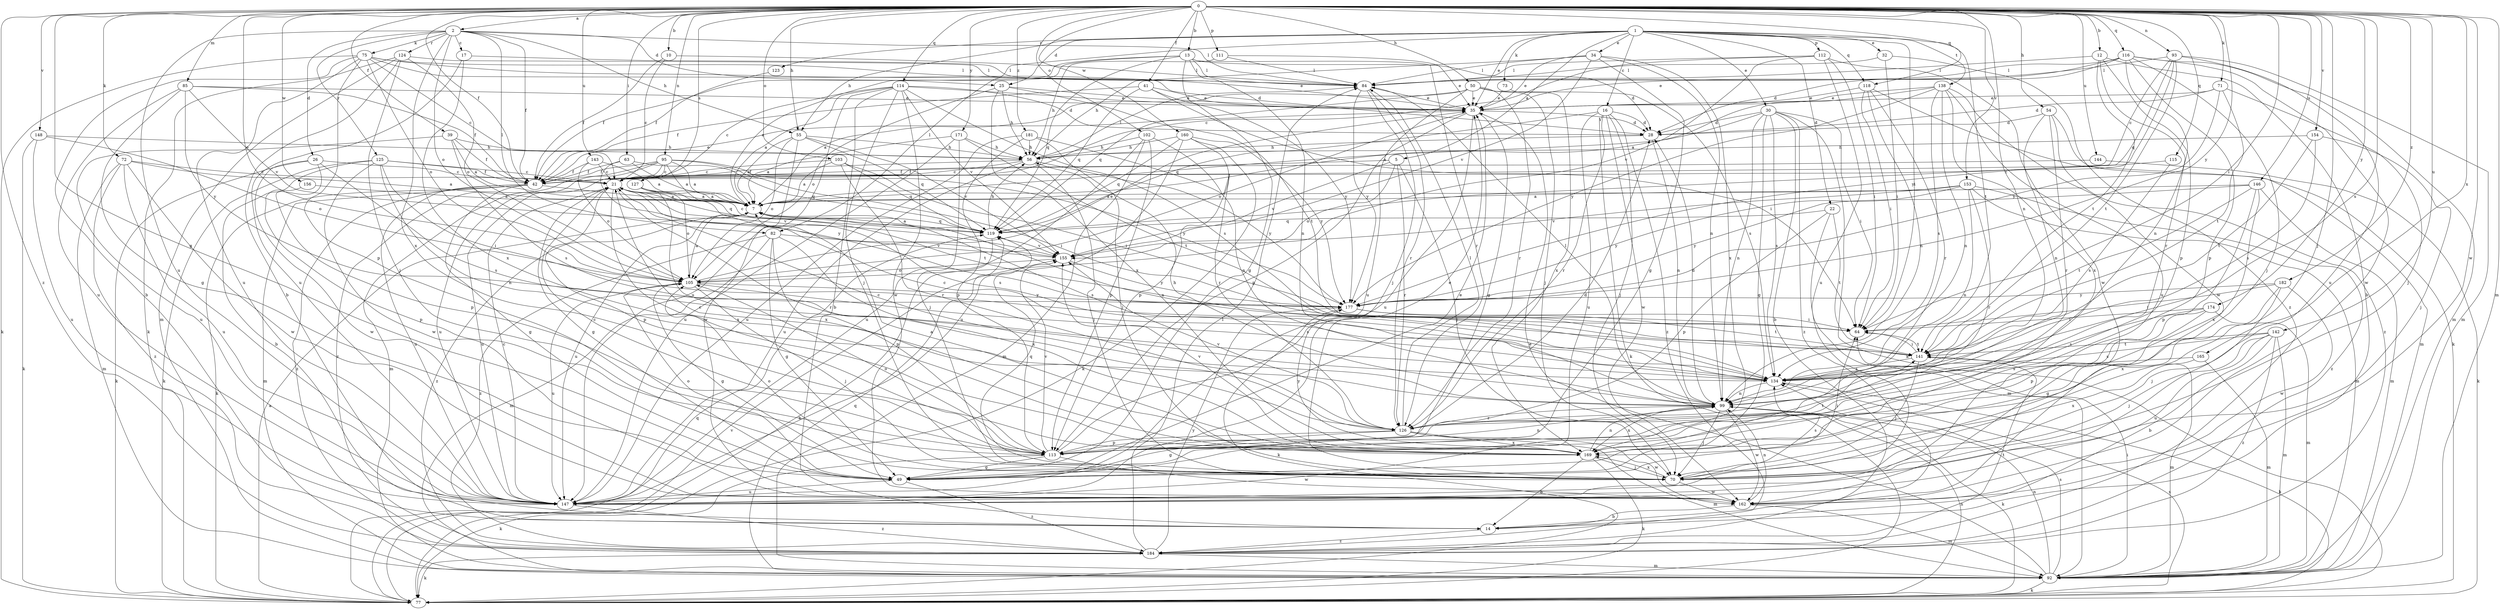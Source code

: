 strict digraph  {
0;
1;
2;
5;
7;
10;
12;
13;
14;
16;
17;
21;
22;
25;
26;
28;
30;
32;
34;
35;
39;
41;
42;
49;
50;
54;
55;
56;
63;
64;
70;
71;
72;
73;
75;
77;
82;
84;
85;
92;
93;
95;
99;
102;
103;
105;
111;
112;
113;
114;
115;
116;
118;
119;
123;
124;
125;
126;
127;
134;
138;
141;
142;
143;
144;
146;
147;
148;
153;
154;
155;
156;
160;
162;
165;
169;
171;
174;
177;
181;
182;
184;
0 -> 2  [label=a];
0 -> 10  [label=b];
0 -> 12  [label=b];
0 -> 13  [label=b];
0 -> 39  [label=f];
0 -> 41  [label=f];
0 -> 42  [label=f];
0 -> 49  [label=g];
0 -> 50  [label=h];
0 -> 54  [label=h];
0 -> 55  [label=h];
0 -> 63  [label=i];
0 -> 64  [label=i];
0 -> 70  [label=j];
0 -> 71  [label=k];
0 -> 72  [label=k];
0 -> 85  [label=m];
0 -> 92  [label=m];
0 -> 93  [label=n];
0 -> 95  [label=n];
0 -> 99  [label=n];
0 -> 102  [label=o];
0 -> 103  [label=o];
0 -> 105  [label=o];
0 -> 111  [label=p];
0 -> 114  [label=q];
0 -> 115  [label=q];
0 -> 116  [label=q];
0 -> 118  [label=q];
0 -> 127  [label=s];
0 -> 134  [label=s];
0 -> 142  [label=u];
0 -> 143  [label=u];
0 -> 144  [label=u];
0 -> 146  [label=u];
0 -> 148  [label=v];
0 -> 153  [label=v];
0 -> 154  [label=v];
0 -> 156  [label=w];
0 -> 160  [label=w];
0 -> 162  [label=w];
0 -> 165  [label=x];
0 -> 171  [label=y];
0 -> 174  [label=y];
0 -> 177  [label=y];
0 -> 181  [label=z];
0 -> 182  [label=z];
0 -> 184  [label=z];
1 -> 5  [label=a];
1 -> 16  [label=c];
1 -> 22  [label=d];
1 -> 25  [label=d];
1 -> 30  [label=e];
1 -> 32  [label=e];
1 -> 34  [label=e];
1 -> 35  [label=e];
1 -> 55  [label=h];
1 -> 64  [label=i];
1 -> 73  [label=k];
1 -> 82  [label=l];
1 -> 112  [label=p];
1 -> 118  [label=q];
1 -> 123  [label=r];
1 -> 138  [label=t];
1 -> 141  [label=t];
2 -> 17  [label=c];
2 -> 25  [label=d];
2 -> 26  [label=d];
2 -> 42  [label=f];
2 -> 55  [label=h];
2 -> 75  [label=k];
2 -> 82  [label=l];
2 -> 84  [label=l];
2 -> 105  [label=o];
2 -> 124  [label=r];
2 -> 125  [label=r];
2 -> 147  [label=u];
2 -> 169  [label=x];
5 -> 42  [label=f];
5 -> 70  [label=j];
5 -> 105  [label=o];
5 -> 126  [label=r];
5 -> 155  [label=v];
7 -> 119  [label=q];
7 -> 134  [label=s];
7 -> 147  [label=u];
7 -> 184  [label=z];
10 -> 21  [label=c];
10 -> 42  [label=f];
10 -> 84  [label=l];
12 -> 14  [label=b];
12 -> 84  [label=l];
12 -> 113  [label=p];
12 -> 126  [label=r];
12 -> 141  [label=t];
13 -> 7  [label=a];
13 -> 28  [label=d];
13 -> 42  [label=f];
13 -> 49  [label=g];
13 -> 84  [label=l];
13 -> 99  [label=n];
13 -> 119  [label=q];
13 -> 126  [label=r];
14 -> 184  [label=z];
16 -> 28  [label=d];
16 -> 70  [label=j];
16 -> 77  [label=k];
16 -> 119  [label=q];
16 -> 126  [label=r];
16 -> 147  [label=u];
16 -> 162  [label=w];
16 -> 184  [label=z];
17 -> 84  [label=l];
17 -> 147  [label=u];
17 -> 169  [label=x];
21 -> 7  [label=a];
21 -> 49  [label=g];
21 -> 113  [label=p];
21 -> 119  [label=q];
21 -> 126  [label=r];
21 -> 147  [label=u];
21 -> 155  [label=v];
21 -> 169  [label=x];
22 -> 92  [label=m];
22 -> 113  [label=p];
22 -> 119  [label=q];
22 -> 141  [label=t];
25 -> 35  [label=e];
25 -> 56  [label=h];
25 -> 105  [label=o];
25 -> 141  [label=t];
25 -> 169  [label=x];
26 -> 21  [label=c];
26 -> 77  [label=k];
26 -> 113  [label=p];
26 -> 134  [label=s];
26 -> 162  [label=w];
28 -> 56  [label=h];
28 -> 99  [label=n];
30 -> 7  [label=a];
30 -> 14  [label=b];
30 -> 28  [label=d];
30 -> 49  [label=g];
30 -> 64  [label=i];
30 -> 77  [label=k];
30 -> 99  [label=n];
30 -> 134  [label=s];
30 -> 184  [label=z];
32 -> 64  [label=i];
32 -> 84  [label=l];
32 -> 184  [label=z];
34 -> 35  [label=e];
34 -> 49  [label=g];
34 -> 56  [label=h];
34 -> 84  [label=l];
34 -> 99  [label=n];
34 -> 155  [label=v];
34 -> 169  [label=x];
35 -> 28  [label=d];
35 -> 49  [label=g];
35 -> 105  [label=o];
35 -> 113  [label=p];
35 -> 147  [label=u];
39 -> 7  [label=a];
39 -> 42  [label=f];
39 -> 56  [label=h];
39 -> 134  [label=s];
39 -> 147  [label=u];
41 -> 35  [label=e];
41 -> 42  [label=f];
41 -> 64  [label=i];
41 -> 119  [label=q];
41 -> 177  [label=y];
42 -> 7  [label=a];
42 -> 35  [label=e];
42 -> 49  [label=g];
42 -> 77  [label=k];
42 -> 92  [label=m];
42 -> 147  [label=u];
42 -> 184  [label=z];
49 -> 35  [label=e];
49 -> 64  [label=i];
49 -> 105  [label=o];
49 -> 147  [label=u];
49 -> 184  [label=z];
50 -> 7  [label=a];
50 -> 35  [label=e];
50 -> 70  [label=j];
50 -> 119  [label=q];
50 -> 126  [label=r];
50 -> 134  [label=s];
50 -> 147  [label=u];
54 -> 28  [label=d];
54 -> 92  [label=m];
54 -> 99  [label=n];
54 -> 126  [label=r];
54 -> 184  [label=z];
55 -> 7  [label=a];
55 -> 56  [label=h];
55 -> 105  [label=o];
55 -> 119  [label=q];
55 -> 155  [label=v];
55 -> 162  [label=w];
56 -> 21  [label=c];
56 -> 42  [label=f];
56 -> 70  [label=j];
56 -> 84  [label=l];
56 -> 147  [label=u];
56 -> 177  [label=y];
63 -> 7  [label=a];
63 -> 42  [label=f];
63 -> 119  [label=q];
63 -> 177  [label=y];
64 -> 141  [label=t];
70 -> 105  [label=o];
70 -> 119  [label=q];
70 -> 134  [label=s];
70 -> 162  [label=w];
70 -> 169  [label=x];
71 -> 28  [label=d];
71 -> 35  [label=e];
71 -> 70  [label=j];
71 -> 141  [label=t];
71 -> 177  [label=y];
72 -> 7  [label=a];
72 -> 21  [label=c];
72 -> 92  [label=m];
72 -> 147  [label=u];
72 -> 162  [label=w];
72 -> 184  [label=z];
73 -> 35  [label=e];
73 -> 169  [label=x];
75 -> 14  [label=b];
75 -> 21  [label=c];
75 -> 28  [label=d];
75 -> 35  [label=e];
75 -> 77  [label=k];
75 -> 84  [label=l];
75 -> 105  [label=o];
75 -> 113  [label=p];
75 -> 147  [label=u];
77 -> 7  [label=a];
77 -> 99  [label=n];
77 -> 119  [label=q];
77 -> 134  [label=s];
77 -> 155  [label=v];
82 -> 49  [label=g];
82 -> 92  [label=m];
82 -> 113  [label=p];
82 -> 155  [label=v];
82 -> 169  [label=x];
82 -> 184  [label=z];
84 -> 35  [label=e];
84 -> 70  [label=j];
84 -> 126  [label=r];
84 -> 177  [label=y];
85 -> 35  [label=e];
85 -> 42  [label=f];
85 -> 49  [label=g];
85 -> 147  [label=u];
85 -> 155  [label=v];
85 -> 177  [label=y];
92 -> 35  [label=e];
92 -> 64  [label=i];
92 -> 77  [label=k];
92 -> 99  [label=n];
92 -> 119  [label=q];
92 -> 134  [label=s];
93 -> 21  [label=c];
93 -> 84  [label=l];
93 -> 92  [label=m];
93 -> 119  [label=q];
93 -> 141  [label=t];
93 -> 147  [label=u];
93 -> 177  [label=y];
95 -> 7  [label=a];
95 -> 21  [label=c];
95 -> 42  [label=f];
95 -> 64  [label=i];
95 -> 92  [label=m];
95 -> 141  [label=t];
95 -> 147  [label=u];
95 -> 177  [label=y];
95 -> 184  [label=z];
99 -> 21  [label=c];
99 -> 28  [label=d];
99 -> 56  [label=h];
99 -> 70  [label=j];
99 -> 77  [label=k];
99 -> 84  [label=l];
99 -> 126  [label=r];
99 -> 162  [label=w];
99 -> 169  [label=x];
102 -> 56  [label=h];
102 -> 92  [label=m];
102 -> 113  [label=p];
102 -> 126  [label=r];
102 -> 147  [label=u];
103 -> 7  [label=a];
103 -> 21  [label=c];
103 -> 64  [label=i];
103 -> 119  [label=q];
103 -> 126  [label=r];
105 -> 7  [label=a];
105 -> 35  [label=e];
105 -> 49  [label=g];
105 -> 70  [label=j];
105 -> 134  [label=s];
105 -> 147  [label=u];
105 -> 177  [label=y];
111 -> 35  [label=e];
111 -> 56  [label=h];
111 -> 84  [label=l];
112 -> 21  [label=c];
112 -> 64  [label=i];
112 -> 84  [label=l];
112 -> 147  [label=u];
112 -> 155  [label=v];
112 -> 162  [label=w];
113 -> 21  [label=c];
113 -> 28  [label=d];
113 -> 35  [label=e];
113 -> 49  [label=g];
113 -> 77  [label=k];
113 -> 99  [label=n];
113 -> 105  [label=o];
113 -> 155  [label=v];
113 -> 162  [label=w];
114 -> 7  [label=a];
114 -> 14  [label=b];
114 -> 21  [label=c];
114 -> 28  [label=d];
114 -> 35  [label=e];
114 -> 70  [label=j];
114 -> 134  [label=s];
114 -> 147  [label=u];
114 -> 155  [label=v];
114 -> 162  [label=w];
115 -> 21  [label=c];
115 -> 134  [label=s];
116 -> 28  [label=d];
116 -> 35  [label=e];
116 -> 70  [label=j];
116 -> 84  [label=l];
116 -> 92  [label=m];
116 -> 99  [label=n];
116 -> 113  [label=p];
116 -> 162  [label=w];
118 -> 35  [label=e];
118 -> 64  [label=i];
118 -> 77  [label=k];
118 -> 99  [label=n];
118 -> 126  [label=r];
119 -> 7  [label=a];
119 -> 21  [label=c];
119 -> 56  [label=h];
119 -> 77  [label=k];
119 -> 155  [label=v];
123 -> 42  [label=f];
124 -> 14  [label=b];
124 -> 70  [label=j];
124 -> 77  [label=k];
124 -> 84  [label=l];
124 -> 92  [label=m];
124 -> 105  [label=o];
125 -> 14  [label=b];
125 -> 21  [label=c];
125 -> 42  [label=f];
125 -> 64  [label=i];
125 -> 77  [label=k];
125 -> 99  [label=n];
125 -> 162  [label=w];
126 -> 21  [label=c];
126 -> 49  [label=g];
126 -> 84  [label=l];
126 -> 92  [label=m];
126 -> 113  [label=p];
126 -> 155  [label=v];
126 -> 162  [label=w];
126 -> 169  [label=x];
127 -> 7  [label=a];
127 -> 105  [label=o];
127 -> 134  [label=s];
127 -> 169  [label=x];
134 -> 7  [label=a];
134 -> 21  [label=c];
134 -> 77  [label=k];
134 -> 99  [label=n];
138 -> 7  [label=a];
138 -> 35  [label=e];
138 -> 99  [label=n];
138 -> 134  [label=s];
138 -> 147  [label=u];
138 -> 162  [label=w];
138 -> 169  [label=x];
138 -> 177  [label=y];
141 -> 64  [label=i];
141 -> 70  [label=j];
141 -> 92  [label=m];
141 -> 134  [label=s];
142 -> 14  [label=b];
142 -> 70  [label=j];
142 -> 92  [label=m];
142 -> 134  [label=s];
142 -> 141  [label=t];
142 -> 147  [label=u];
142 -> 184  [label=z];
143 -> 7  [label=a];
143 -> 21  [label=c];
143 -> 42  [label=f];
143 -> 105  [label=o];
144 -> 42  [label=f];
144 -> 77  [label=k];
146 -> 7  [label=a];
146 -> 92  [label=m];
146 -> 113  [label=p];
146 -> 141  [label=t];
146 -> 169  [label=x];
146 -> 177  [label=y];
147 -> 21  [label=c];
147 -> 184  [label=z];
148 -> 56  [label=h];
148 -> 77  [label=k];
148 -> 105  [label=o];
148 -> 147  [label=u];
153 -> 7  [label=a];
153 -> 92  [label=m];
153 -> 99  [label=n];
153 -> 126  [label=r];
153 -> 155  [label=v];
153 -> 177  [label=y];
153 -> 184  [label=z];
154 -> 56  [label=h];
154 -> 70  [label=j];
154 -> 134  [label=s];
154 -> 141  [label=t];
155 -> 105  [label=o];
155 -> 177  [label=y];
156 -> 7  [label=a];
156 -> 113  [label=p];
160 -> 56  [label=h];
160 -> 77  [label=k];
160 -> 113  [label=p];
160 -> 119  [label=q];
160 -> 147  [label=u];
160 -> 177  [label=y];
162 -> 14  [label=b];
162 -> 92  [label=m];
162 -> 99  [label=n];
165 -> 92  [label=m];
165 -> 134  [label=s];
165 -> 169  [label=x];
169 -> 7  [label=a];
169 -> 14  [label=b];
169 -> 70  [label=j];
169 -> 77  [label=k];
169 -> 99  [label=n];
169 -> 141  [label=t];
169 -> 155  [label=v];
169 -> 177  [label=y];
171 -> 7  [label=a];
171 -> 56  [label=h];
171 -> 70  [label=j];
171 -> 141  [label=t];
171 -> 147  [label=u];
174 -> 49  [label=g];
174 -> 64  [label=i];
174 -> 92  [label=m];
174 -> 113  [label=p];
174 -> 134  [label=s];
177 -> 64  [label=i];
177 -> 77  [label=k];
177 -> 141  [label=t];
181 -> 56  [label=h];
181 -> 70  [label=j];
181 -> 99  [label=n];
181 -> 113  [label=p];
181 -> 147  [label=u];
182 -> 64  [label=i];
182 -> 70  [label=j];
182 -> 162  [label=w];
182 -> 169  [label=x];
182 -> 177  [label=y];
184 -> 77  [label=k];
184 -> 84  [label=l];
184 -> 92  [label=m];
184 -> 141  [label=t];
184 -> 177  [label=y];
}
